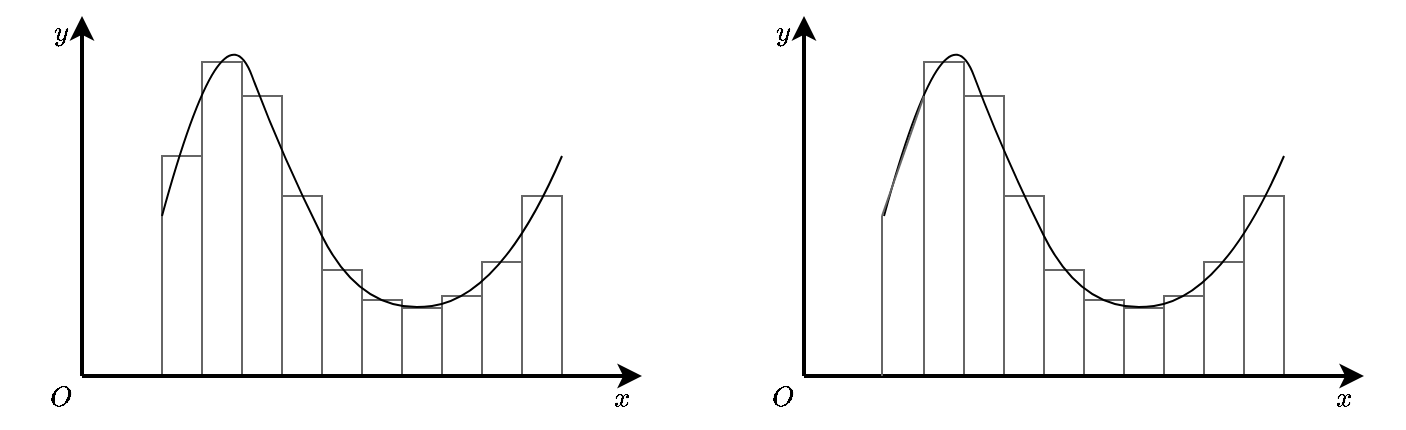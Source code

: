 <mxfile version="26.0.16">
  <diagram name="第 1 页" id="x0kmF1ppzTGwQ8MrG_il">
    <mxGraphModel dx="547" dy="335" grid="1" gridSize="10" guides="1" tooltips="1" connect="1" arrows="1" fold="1" page="1" pageScale="1" pageWidth="827" pageHeight="1169" math="1" shadow="0">
      <root>
        <mxCell id="0" />
        <mxCell id="1" parent="0" />
        <mxCell id="veVnXHectbtofZwHa-qw-17" value="" style="rounded=0;whiteSpace=wrap;html=1;fillColor=none;fontColor=#333333;strokeColor=#666666;" vertex="1" parent="1">
          <mxGeometry x="500" y="430" width="20" height="90" as="geometry" />
        </mxCell>
        <mxCell id="veVnXHectbtofZwHa-qw-16" value="" style="rounded=0;whiteSpace=wrap;html=1;fillColor=none;fontColor=#333333;strokeColor=#666666;" vertex="1" parent="1">
          <mxGeometry x="480" y="463" width="20" height="57" as="geometry" />
        </mxCell>
        <mxCell id="veVnXHectbtofZwHa-qw-14" value="" style="rounded=0;whiteSpace=wrap;html=1;fillColor=none;fontColor=#333333;strokeColor=#666666;" vertex="1" parent="1">
          <mxGeometry x="460" y="480" width="20" height="40" as="geometry" />
        </mxCell>
        <mxCell id="veVnXHectbtofZwHa-qw-13" value="" style="rounded=0;whiteSpace=wrap;html=1;fillColor=none;fontColor=#333333;strokeColor=#666666;" vertex="1" parent="1">
          <mxGeometry x="440" y="486" width="20" height="34" as="geometry" />
        </mxCell>
        <mxCell id="veVnXHectbtofZwHa-qw-12" value="" style="rounded=0;whiteSpace=wrap;html=1;fillColor=none;fontColor=#333333;strokeColor=#666666;" vertex="1" parent="1">
          <mxGeometry x="420" y="482" width="20" height="38" as="geometry" />
        </mxCell>
        <mxCell id="veVnXHectbtofZwHa-qw-11" value="" style="rounded=0;whiteSpace=wrap;html=1;fillColor=none;fontColor=#333333;strokeColor=#666666;" vertex="1" parent="1">
          <mxGeometry x="400" y="467" width="20" height="53" as="geometry" />
        </mxCell>
        <mxCell id="veVnXHectbtofZwHa-qw-10" value="" style="rounded=0;whiteSpace=wrap;html=1;fillColor=none;fontColor=#333333;strokeColor=#666666;" vertex="1" parent="1">
          <mxGeometry x="380" y="430" width="20" height="90" as="geometry" />
        </mxCell>
        <mxCell id="veVnXHectbtofZwHa-qw-9" value="" style="rounded=0;whiteSpace=wrap;html=1;fillColor=none;fontColor=#333333;strokeColor=#666666;" vertex="1" parent="1">
          <mxGeometry x="360" y="380" width="20" height="140" as="geometry" />
        </mxCell>
        <mxCell id="veVnXHectbtofZwHa-qw-8" value="" style="rounded=0;whiteSpace=wrap;html=1;fillColor=none;fontColor=#333333;strokeColor=#666666;" vertex="1" parent="1">
          <mxGeometry x="340" y="363" width="20" height="157" as="geometry" />
        </mxCell>
        <mxCell id="veVnXHectbtofZwHa-qw-7" value="" style="rounded=0;whiteSpace=wrap;html=1;fillColor=none;strokeColor=#666666;fontColor=#333333;" vertex="1" parent="1">
          <mxGeometry x="320" y="410" width="20" height="110" as="geometry" />
        </mxCell>
        <mxCell id="veVnXHectbtofZwHa-qw-1" value="" style="curved=1;endArrow=none;html=1;rounded=0;startFill=0;strokeWidth=1;" edge="1" parent="1">
          <mxGeometry width="50" height="50" relative="1" as="geometry">
            <mxPoint x="320" y="440" as="sourcePoint" />
            <mxPoint x="520" y="410" as="targetPoint" />
            <Array as="points">
              <mxPoint x="350" y="330" />
              <mxPoint x="380" y="410" />
              <mxPoint x="420" y="490" />
              <mxPoint x="490" y="480" />
            </Array>
          </mxGeometry>
        </mxCell>
        <mxCell id="veVnXHectbtofZwHa-qw-2" value="" style="endArrow=classic;html=1;rounded=0;strokeWidth=2;" edge="1" parent="1">
          <mxGeometry width="50" height="50" relative="1" as="geometry">
            <mxPoint x="280" y="520" as="sourcePoint" />
            <mxPoint x="560" y="520" as="targetPoint" />
          </mxGeometry>
        </mxCell>
        <mxCell id="veVnXHectbtofZwHa-qw-3" value="" style="endArrow=classic;html=1;rounded=0;strokeWidth=2;" edge="1" parent="1">
          <mxGeometry width="50" height="50" relative="1" as="geometry">
            <mxPoint x="280" y="520" as="sourcePoint" />
            <mxPoint x="280" y="340" as="targetPoint" />
          </mxGeometry>
        </mxCell>
        <mxCell id="veVnXHectbtofZwHa-qw-4" value="$$x$$" style="text;html=1;align=center;verticalAlign=middle;resizable=0;points=[];autosize=1;strokeColor=none;fillColor=none;" vertex="1" parent="1">
          <mxGeometry x="520" y="516" width="60" height="30" as="geometry" />
        </mxCell>
        <mxCell id="veVnXHectbtofZwHa-qw-5" value="$$O$$" style="text;html=1;align=center;verticalAlign=middle;resizable=0;points=[];autosize=1;strokeColor=none;fillColor=none;" vertex="1" parent="1">
          <mxGeometry x="239" y="516" width="60" height="30" as="geometry" />
        </mxCell>
        <mxCell id="veVnXHectbtofZwHa-qw-6" value="$$y$$" style="text;html=1;align=center;verticalAlign=middle;resizable=0;points=[];autosize=1;strokeColor=none;fillColor=none;" vertex="1" parent="1">
          <mxGeometry x="239" y="333" width="60" height="30" as="geometry" />
        </mxCell>
        <mxCell id="veVnXHectbtofZwHa-qw-47" value="" style="rounded=0;whiteSpace=wrap;html=1;fillColor=none;fontColor=#333333;strokeColor=#666666;" vertex="1" parent="1">
          <mxGeometry x="861" y="430" width="20" height="90" as="geometry" />
        </mxCell>
        <mxCell id="veVnXHectbtofZwHa-qw-48" value="" style="rounded=0;whiteSpace=wrap;html=1;fillColor=none;fontColor=#333333;strokeColor=#666666;" vertex="1" parent="1">
          <mxGeometry x="841" y="463" width="20" height="57" as="geometry" />
        </mxCell>
        <mxCell id="veVnXHectbtofZwHa-qw-49" value="" style="rounded=0;whiteSpace=wrap;html=1;fillColor=none;fontColor=#333333;strokeColor=#666666;" vertex="1" parent="1">
          <mxGeometry x="821" y="480" width="20" height="40" as="geometry" />
        </mxCell>
        <mxCell id="veVnXHectbtofZwHa-qw-50" value="" style="rounded=0;whiteSpace=wrap;html=1;fillColor=none;fontColor=#333333;strokeColor=#666666;" vertex="1" parent="1">
          <mxGeometry x="801" y="486" width="20" height="34" as="geometry" />
        </mxCell>
        <mxCell id="veVnXHectbtofZwHa-qw-51" value="" style="rounded=0;whiteSpace=wrap;html=1;fillColor=none;fontColor=#333333;strokeColor=#666666;" vertex="1" parent="1">
          <mxGeometry x="781" y="482" width="20" height="38" as="geometry" />
        </mxCell>
        <mxCell id="veVnXHectbtofZwHa-qw-52" value="" style="rounded=0;whiteSpace=wrap;html=1;fillColor=none;fontColor=#333333;strokeColor=#666666;" vertex="1" parent="1">
          <mxGeometry x="761" y="467" width="20" height="53" as="geometry" />
        </mxCell>
        <mxCell id="veVnXHectbtofZwHa-qw-53" value="" style="rounded=0;whiteSpace=wrap;html=1;fillColor=none;fontColor=#333333;strokeColor=#666666;" vertex="1" parent="1">
          <mxGeometry x="741" y="430" width="20" height="90" as="geometry" />
        </mxCell>
        <mxCell id="veVnXHectbtofZwHa-qw-54" value="" style="rounded=0;whiteSpace=wrap;html=1;fillColor=none;fontColor=#333333;strokeColor=#666666;" vertex="1" parent="1">
          <mxGeometry x="721" y="380" width="20" height="140" as="geometry" />
        </mxCell>
        <mxCell id="veVnXHectbtofZwHa-qw-55" value="" style="rounded=0;whiteSpace=wrap;html=1;fillColor=none;fontColor=#333333;strokeColor=#666666;" vertex="1" parent="1">
          <mxGeometry x="701" y="363" width="20" height="157" as="geometry" />
        </mxCell>
        <mxCell id="veVnXHectbtofZwHa-qw-57" value="" style="curved=1;endArrow=none;html=1;rounded=0;startFill=0;strokeWidth=1;" edge="1" parent="1">
          <mxGeometry width="50" height="50" relative="1" as="geometry">
            <mxPoint x="681" y="440" as="sourcePoint" />
            <mxPoint x="881" y="410" as="targetPoint" />
            <Array as="points">
              <mxPoint x="711" y="330" />
              <mxPoint x="741" y="410" />
              <mxPoint x="781" y="490" />
              <mxPoint x="851" y="480" />
            </Array>
          </mxGeometry>
        </mxCell>
        <mxCell id="veVnXHectbtofZwHa-qw-58" value="" style="endArrow=classic;html=1;rounded=0;strokeWidth=2;" edge="1" parent="1">
          <mxGeometry width="50" height="50" relative="1" as="geometry">
            <mxPoint x="641" y="520" as="sourcePoint" />
            <mxPoint x="921" y="520" as="targetPoint" />
          </mxGeometry>
        </mxCell>
        <mxCell id="veVnXHectbtofZwHa-qw-59" value="" style="endArrow=classic;html=1;rounded=0;strokeWidth=2;" edge="1" parent="1">
          <mxGeometry width="50" height="50" relative="1" as="geometry">
            <mxPoint x="641" y="520" as="sourcePoint" />
            <mxPoint x="641" y="340" as="targetPoint" />
          </mxGeometry>
        </mxCell>
        <mxCell id="veVnXHectbtofZwHa-qw-60" value="$$x$$" style="text;html=1;align=center;verticalAlign=middle;resizable=0;points=[];autosize=1;strokeColor=none;fillColor=none;" vertex="1" parent="1">
          <mxGeometry x="881" y="516" width="60" height="30" as="geometry" />
        </mxCell>
        <mxCell id="veVnXHectbtofZwHa-qw-61" value="$$O$$" style="text;html=1;align=center;verticalAlign=middle;resizable=0;points=[];autosize=1;strokeColor=none;fillColor=none;" vertex="1" parent="1">
          <mxGeometry x="600" y="516" width="60" height="30" as="geometry" />
        </mxCell>
        <mxCell id="veVnXHectbtofZwHa-qw-62" value="$$y$$" style="text;html=1;align=center;verticalAlign=middle;resizable=0;points=[];autosize=1;strokeColor=none;fillColor=none;" vertex="1" parent="1">
          <mxGeometry x="600" y="333" width="60" height="30" as="geometry" />
        </mxCell>
        <mxCell id="veVnXHectbtofZwHa-qw-63" value="" style="endArrow=none;html=1;rounded=0;fillColor=#f5f5f5;strokeColor=#666666;" edge="1" parent="1">
          <mxGeometry width="50" height="50" relative="1" as="geometry">
            <mxPoint x="680" y="440" as="sourcePoint" />
            <mxPoint x="701" y="380" as="targetPoint" />
          </mxGeometry>
        </mxCell>
        <mxCell id="veVnXHectbtofZwHa-qw-64" value="" style="endArrow=none;html=1;rounded=0;fillColor=#f5f5f5;strokeColor=#666666;" edge="1" parent="1">
          <mxGeometry width="50" height="50" relative="1" as="geometry">
            <mxPoint x="680" y="520" as="sourcePoint" />
            <mxPoint x="680" y="440" as="targetPoint" />
          </mxGeometry>
        </mxCell>
      </root>
    </mxGraphModel>
  </diagram>
</mxfile>
